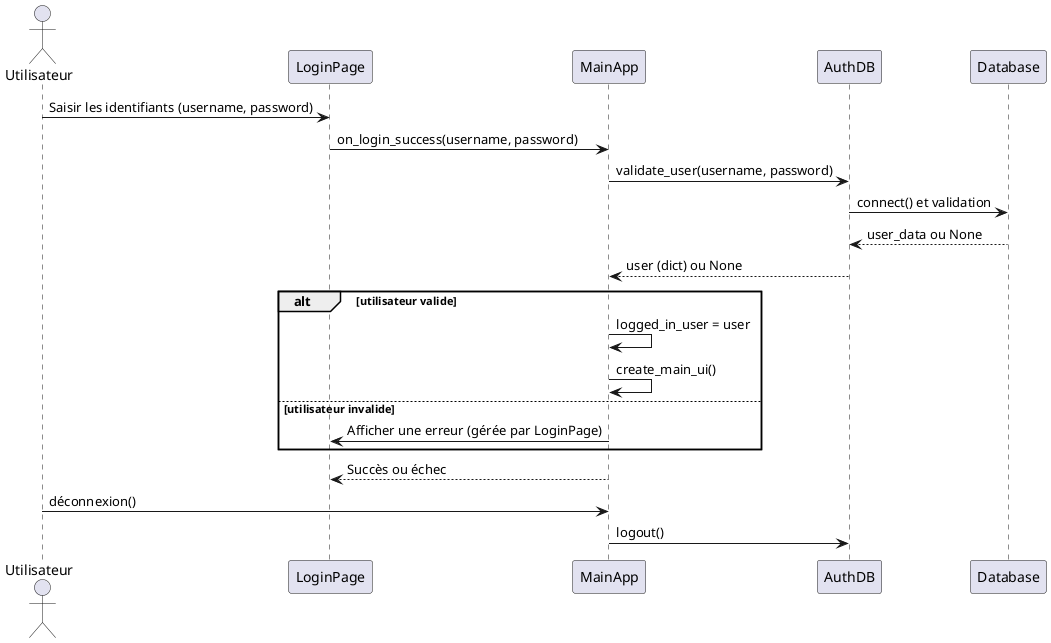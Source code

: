 @startuml
actor Utilisateur
participant "LoginPage"
participant "MainApp"
participant "AuthDB"
participant "Database"

Utilisateur -> LoginPage: Saisir les identifiants (username, password)
LoginPage -> MainApp: on_login_success(username, password)
MainApp -> AuthDB: validate_user(username, password)
AuthDB -> Database: connect() et validation
Database --> AuthDB: user_data ou None
AuthDB --> MainApp: user (dict) ou None
alt utilisateur valide
    MainApp -> MainApp: logged_in_user = user
    MainApp -> MainApp: create_main_ui()
else utilisateur invalide
    MainApp -> LoginPage: Afficher une erreur (gérée par LoginPage)
end
MainApp --> LoginPage: Succès ou échec
Utilisateur -> MainApp: déconnexion()
MainApp -> AuthDB: logout()

@enduml
